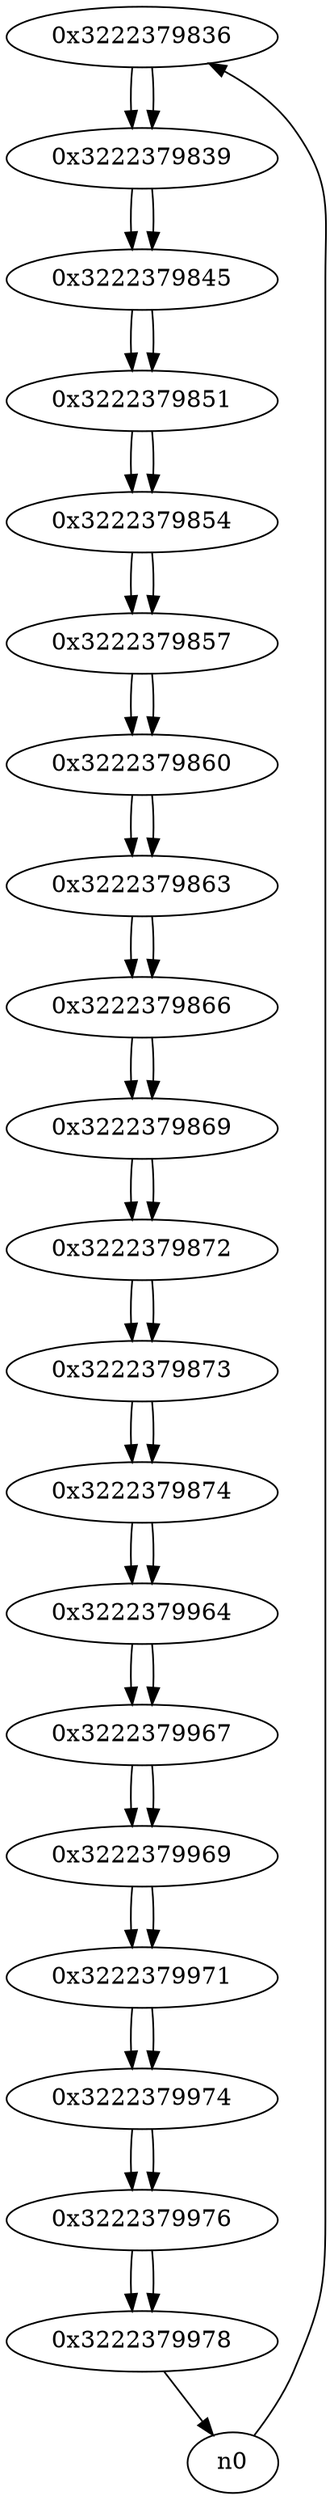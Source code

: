 digraph G{
/* nodes */
  n1 [label="0x3222379836"]
  n2 [label="0x3222379839"]
  n3 [label="0x3222379845"]
  n4 [label="0x3222379851"]
  n5 [label="0x3222379854"]
  n6 [label="0x3222379857"]
  n7 [label="0x3222379860"]
  n8 [label="0x3222379863"]
  n9 [label="0x3222379866"]
  n10 [label="0x3222379869"]
  n11 [label="0x3222379872"]
  n12 [label="0x3222379873"]
  n13 [label="0x3222379874"]
  n14 [label="0x3222379964"]
  n15 [label="0x3222379967"]
  n16 [label="0x3222379969"]
  n17 [label="0x3222379971"]
  n18 [label="0x3222379974"]
  n19 [label="0x3222379976"]
  n20 [label="0x3222379978"]
/* edges */
n1 -> n2;
n0 -> n1;
n2 -> n3;
n1 -> n2;
n3 -> n4;
n2 -> n3;
n4 -> n5;
n3 -> n4;
n5 -> n6;
n4 -> n5;
n6 -> n7;
n5 -> n6;
n7 -> n8;
n6 -> n7;
n8 -> n9;
n7 -> n8;
n9 -> n10;
n8 -> n9;
n10 -> n11;
n9 -> n10;
n11 -> n12;
n10 -> n11;
n12 -> n13;
n11 -> n12;
n13 -> n14;
n12 -> n13;
n14 -> n15;
n13 -> n14;
n15 -> n16;
n14 -> n15;
n16 -> n17;
n15 -> n16;
n17 -> n18;
n16 -> n17;
n18 -> n19;
n17 -> n18;
n19 -> n20;
n18 -> n19;
n20 -> n0;
n19 -> n20;
}
